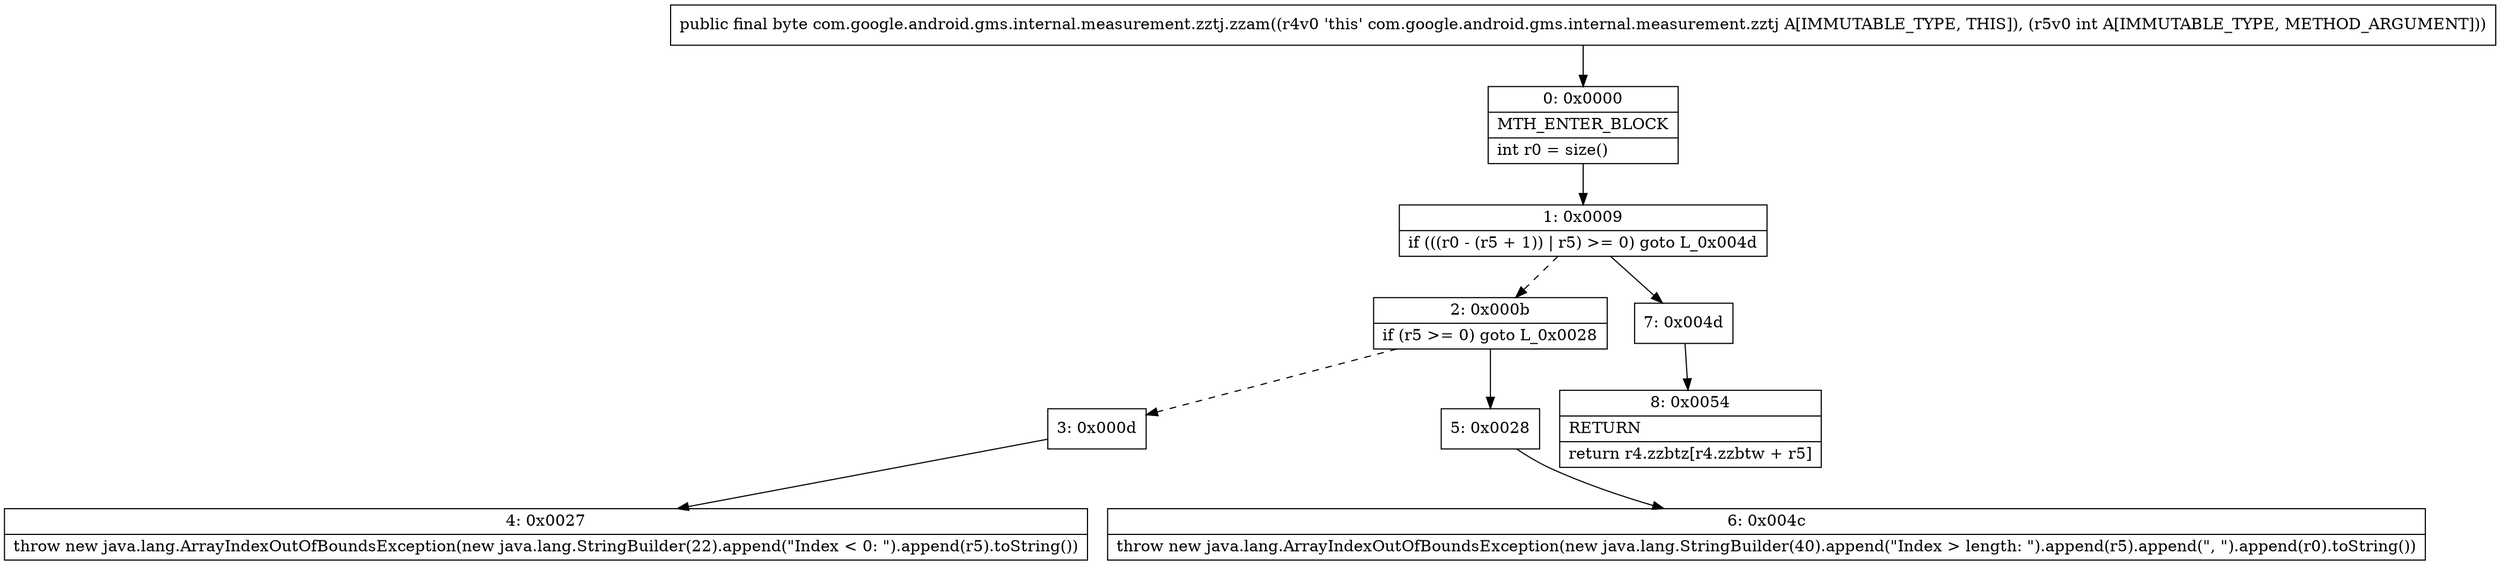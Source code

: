 digraph "CFG forcom.google.android.gms.internal.measurement.zztj.zzam(I)B" {
Node_0 [shape=record,label="{0\:\ 0x0000|MTH_ENTER_BLOCK\l|int r0 = size()\l}"];
Node_1 [shape=record,label="{1\:\ 0x0009|if (((r0 \- (r5 + 1)) \| r5) \>= 0) goto L_0x004d\l}"];
Node_2 [shape=record,label="{2\:\ 0x000b|if (r5 \>= 0) goto L_0x0028\l}"];
Node_3 [shape=record,label="{3\:\ 0x000d}"];
Node_4 [shape=record,label="{4\:\ 0x0027|throw new java.lang.ArrayIndexOutOfBoundsException(new java.lang.StringBuilder(22).append(\"Index \< 0: \").append(r5).toString())\l}"];
Node_5 [shape=record,label="{5\:\ 0x0028}"];
Node_6 [shape=record,label="{6\:\ 0x004c|throw new java.lang.ArrayIndexOutOfBoundsException(new java.lang.StringBuilder(40).append(\"Index \> length: \").append(r5).append(\", \").append(r0).toString())\l}"];
Node_7 [shape=record,label="{7\:\ 0x004d}"];
Node_8 [shape=record,label="{8\:\ 0x0054|RETURN\l|return r4.zzbtz[r4.zzbtw + r5]\l}"];
MethodNode[shape=record,label="{public final byte com.google.android.gms.internal.measurement.zztj.zzam((r4v0 'this' com.google.android.gms.internal.measurement.zztj A[IMMUTABLE_TYPE, THIS]), (r5v0 int A[IMMUTABLE_TYPE, METHOD_ARGUMENT])) }"];
MethodNode -> Node_0;
Node_0 -> Node_1;
Node_1 -> Node_2[style=dashed];
Node_1 -> Node_7;
Node_2 -> Node_3[style=dashed];
Node_2 -> Node_5;
Node_3 -> Node_4;
Node_5 -> Node_6;
Node_7 -> Node_8;
}

